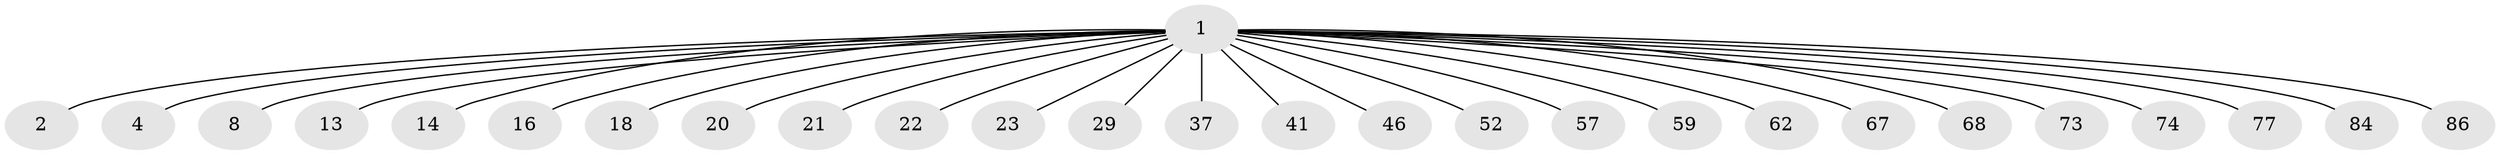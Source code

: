 // original degree distribution, {32: 0.010752688172043012, 1: 0.6666666666666666, 6: 0.021505376344086023, 3: 0.11827956989247312, 16: 0.010752688172043012, 2: 0.13978494623655913, 5: 0.03225806451612903}
// Generated by graph-tools (version 1.1) at 2025/17/03/04/25 18:17:59]
// undirected, 27 vertices, 26 edges
graph export_dot {
graph [start="1"]
  node [color=gray90,style=filled];
  1 [super="+6+3+5+9"];
  2;
  4 [super="+12+27"];
  8;
  13 [super="+53+76+91"];
  14 [super="+35+83+69+65"];
  16 [super="+85+64"];
  18;
  20 [super="+30+39+47+87"];
  21;
  22;
  23;
  29;
  37;
  41 [super="+92"];
  46;
  52;
  57 [super="+80"];
  59;
  62;
  67;
  68;
  73;
  74;
  77;
  84;
  86;
  1 -- 2;
  1 -- 4;
  1 -- 8;
  1 -- 13 [weight=2];
  1 -- 14;
  1 -- 16;
  1 -- 18;
  1 -- 20;
  1 -- 22;
  1 -- 23;
  1 -- 37;
  1 -- 41;
  1 -- 46;
  1 -- 52;
  1 -- 57;
  1 -- 59;
  1 -- 62;
  1 -- 67;
  1 -- 68;
  1 -- 73;
  1 -- 74;
  1 -- 77;
  1 -- 84;
  1 -- 86;
  1 -- 29;
  1 -- 21;
}
